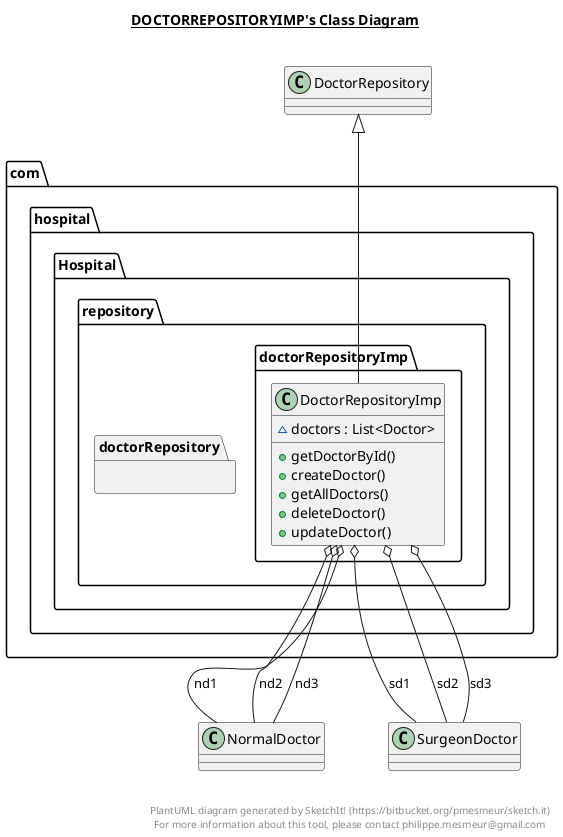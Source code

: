 @startuml

title __DOCTORREPOSITORYIMP's Class Diagram__\n

  package com.hospital.Hospital {
    package com.hospital.Hospital.repository.doctorRepository {
      package com.hospital.Hospital.repository.doctorRepositoryImp {
        class DoctorRepositoryImp {
            ~ doctors : List<Doctor>
            + getDoctorById()
            + createDoctor()
            + getAllDoctors()
            + deleteDoctor()
            + updateDoctor()
        }
      }
    }
  }
  

  DoctorRepositoryImp -up-|> DoctorRepository
  DoctorRepositoryImp o-- NormalDoctor : nd1
  DoctorRepositoryImp o-- NormalDoctor : nd2
  DoctorRepositoryImp o-- NormalDoctor : nd3
  DoctorRepositoryImp o-- SurgeonDoctor : sd1
  DoctorRepositoryImp o-- SurgeonDoctor : sd2
  DoctorRepositoryImp o-- SurgeonDoctor : sd3


right footer


PlantUML diagram generated by SketchIt! (https://bitbucket.org/pmesmeur/sketch.it)
For more information about this tool, please contact philippe.mesmeur@gmail.com
endfooter

@enduml
